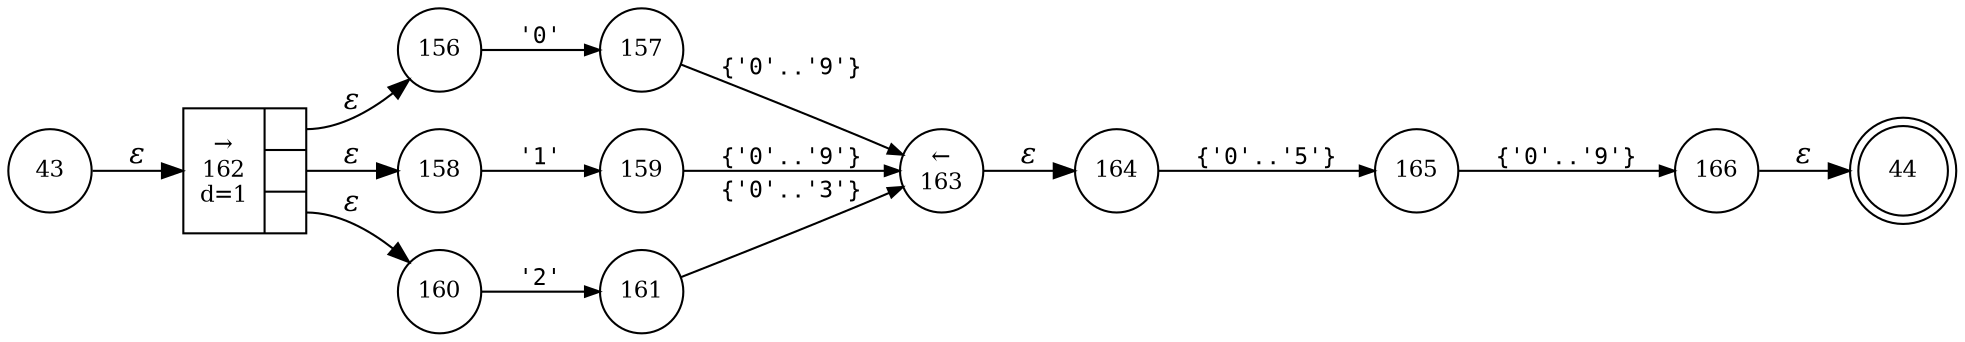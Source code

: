 digraph ATN {
rankdir=LR;
s44[fontsize=11, label="44", shape=doublecircle, fixedsize=true, width=.6];
s160[fontsize=11,label="160", shape=circle, fixedsize=true, width=.55, peripheries=1];
s161[fontsize=11,label="161", shape=circle, fixedsize=true, width=.55, peripheries=1];
s162[fontsize=11,label="{&rarr;\n162\nd=1|{<p0>|<p1>|<p2>}}", shape=record, fixedsize=false, peripheries=1];
s163[fontsize=11,label="&larr;\n163", shape=circle, fixedsize=true, width=.55, peripheries=1];
s164[fontsize=11,label="164", shape=circle, fixedsize=true, width=.55, peripheries=1];
s165[fontsize=11,label="165", shape=circle, fixedsize=true, width=.55, peripheries=1];
s166[fontsize=11,label="166", shape=circle, fixedsize=true, width=.55, peripheries=1];
s43[fontsize=11,label="43", shape=circle, fixedsize=true, width=.55, peripheries=1];
s156[fontsize=11,label="156", shape=circle, fixedsize=true, width=.55, peripheries=1];
s157[fontsize=11,label="157", shape=circle, fixedsize=true, width=.55, peripheries=1];
s158[fontsize=11,label="158", shape=circle, fixedsize=true, width=.55, peripheries=1];
s159[fontsize=11,label="159", shape=circle, fixedsize=true, width=.55, peripheries=1];
s43 -> s162 [fontname="Times-Italic", label="&epsilon;"];
s162:p0 -> s156 [fontname="Times-Italic", label="&epsilon;"];
s162:p1 -> s158 [fontname="Times-Italic", label="&epsilon;"];
s162:p2 -> s160 [fontname="Times-Italic", label="&epsilon;"];
s156 -> s157 [fontsize=11, fontname="Courier", arrowsize=.7, label = "'0'", arrowhead = normal];
s158 -> s159 [fontsize=11, fontname="Courier", arrowsize=.7, label = "'1'", arrowhead = normal];
s160 -> s161 [fontsize=11, fontname="Courier", arrowsize=.7, label = "'2'", arrowhead = normal];
s157 -> s163 [fontsize=11, fontname="Courier", arrowsize=.7, label = "{'0'..'9'}", arrowhead = normal];
s159 -> s163 [fontsize=11, fontname="Courier", arrowsize=.7, label = "{'0'..'9'}", arrowhead = normal];
s161 -> s163 [fontsize=11, fontname="Courier", arrowsize=.7, label = "{'0'..'3'}", arrowhead = normal];
s163 -> s164 [fontname="Times-Italic", label="&epsilon;"];
s164 -> s165 [fontsize=11, fontname="Courier", arrowsize=.7, label = "{'0'..'5'}", arrowhead = normal];
s165 -> s166 [fontsize=11, fontname="Courier", arrowsize=.7, label = "{'0'..'9'}", arrowhead = normal];
s166 -> s44 [fontname="Times-Italic", label="&epsilon;"];
}